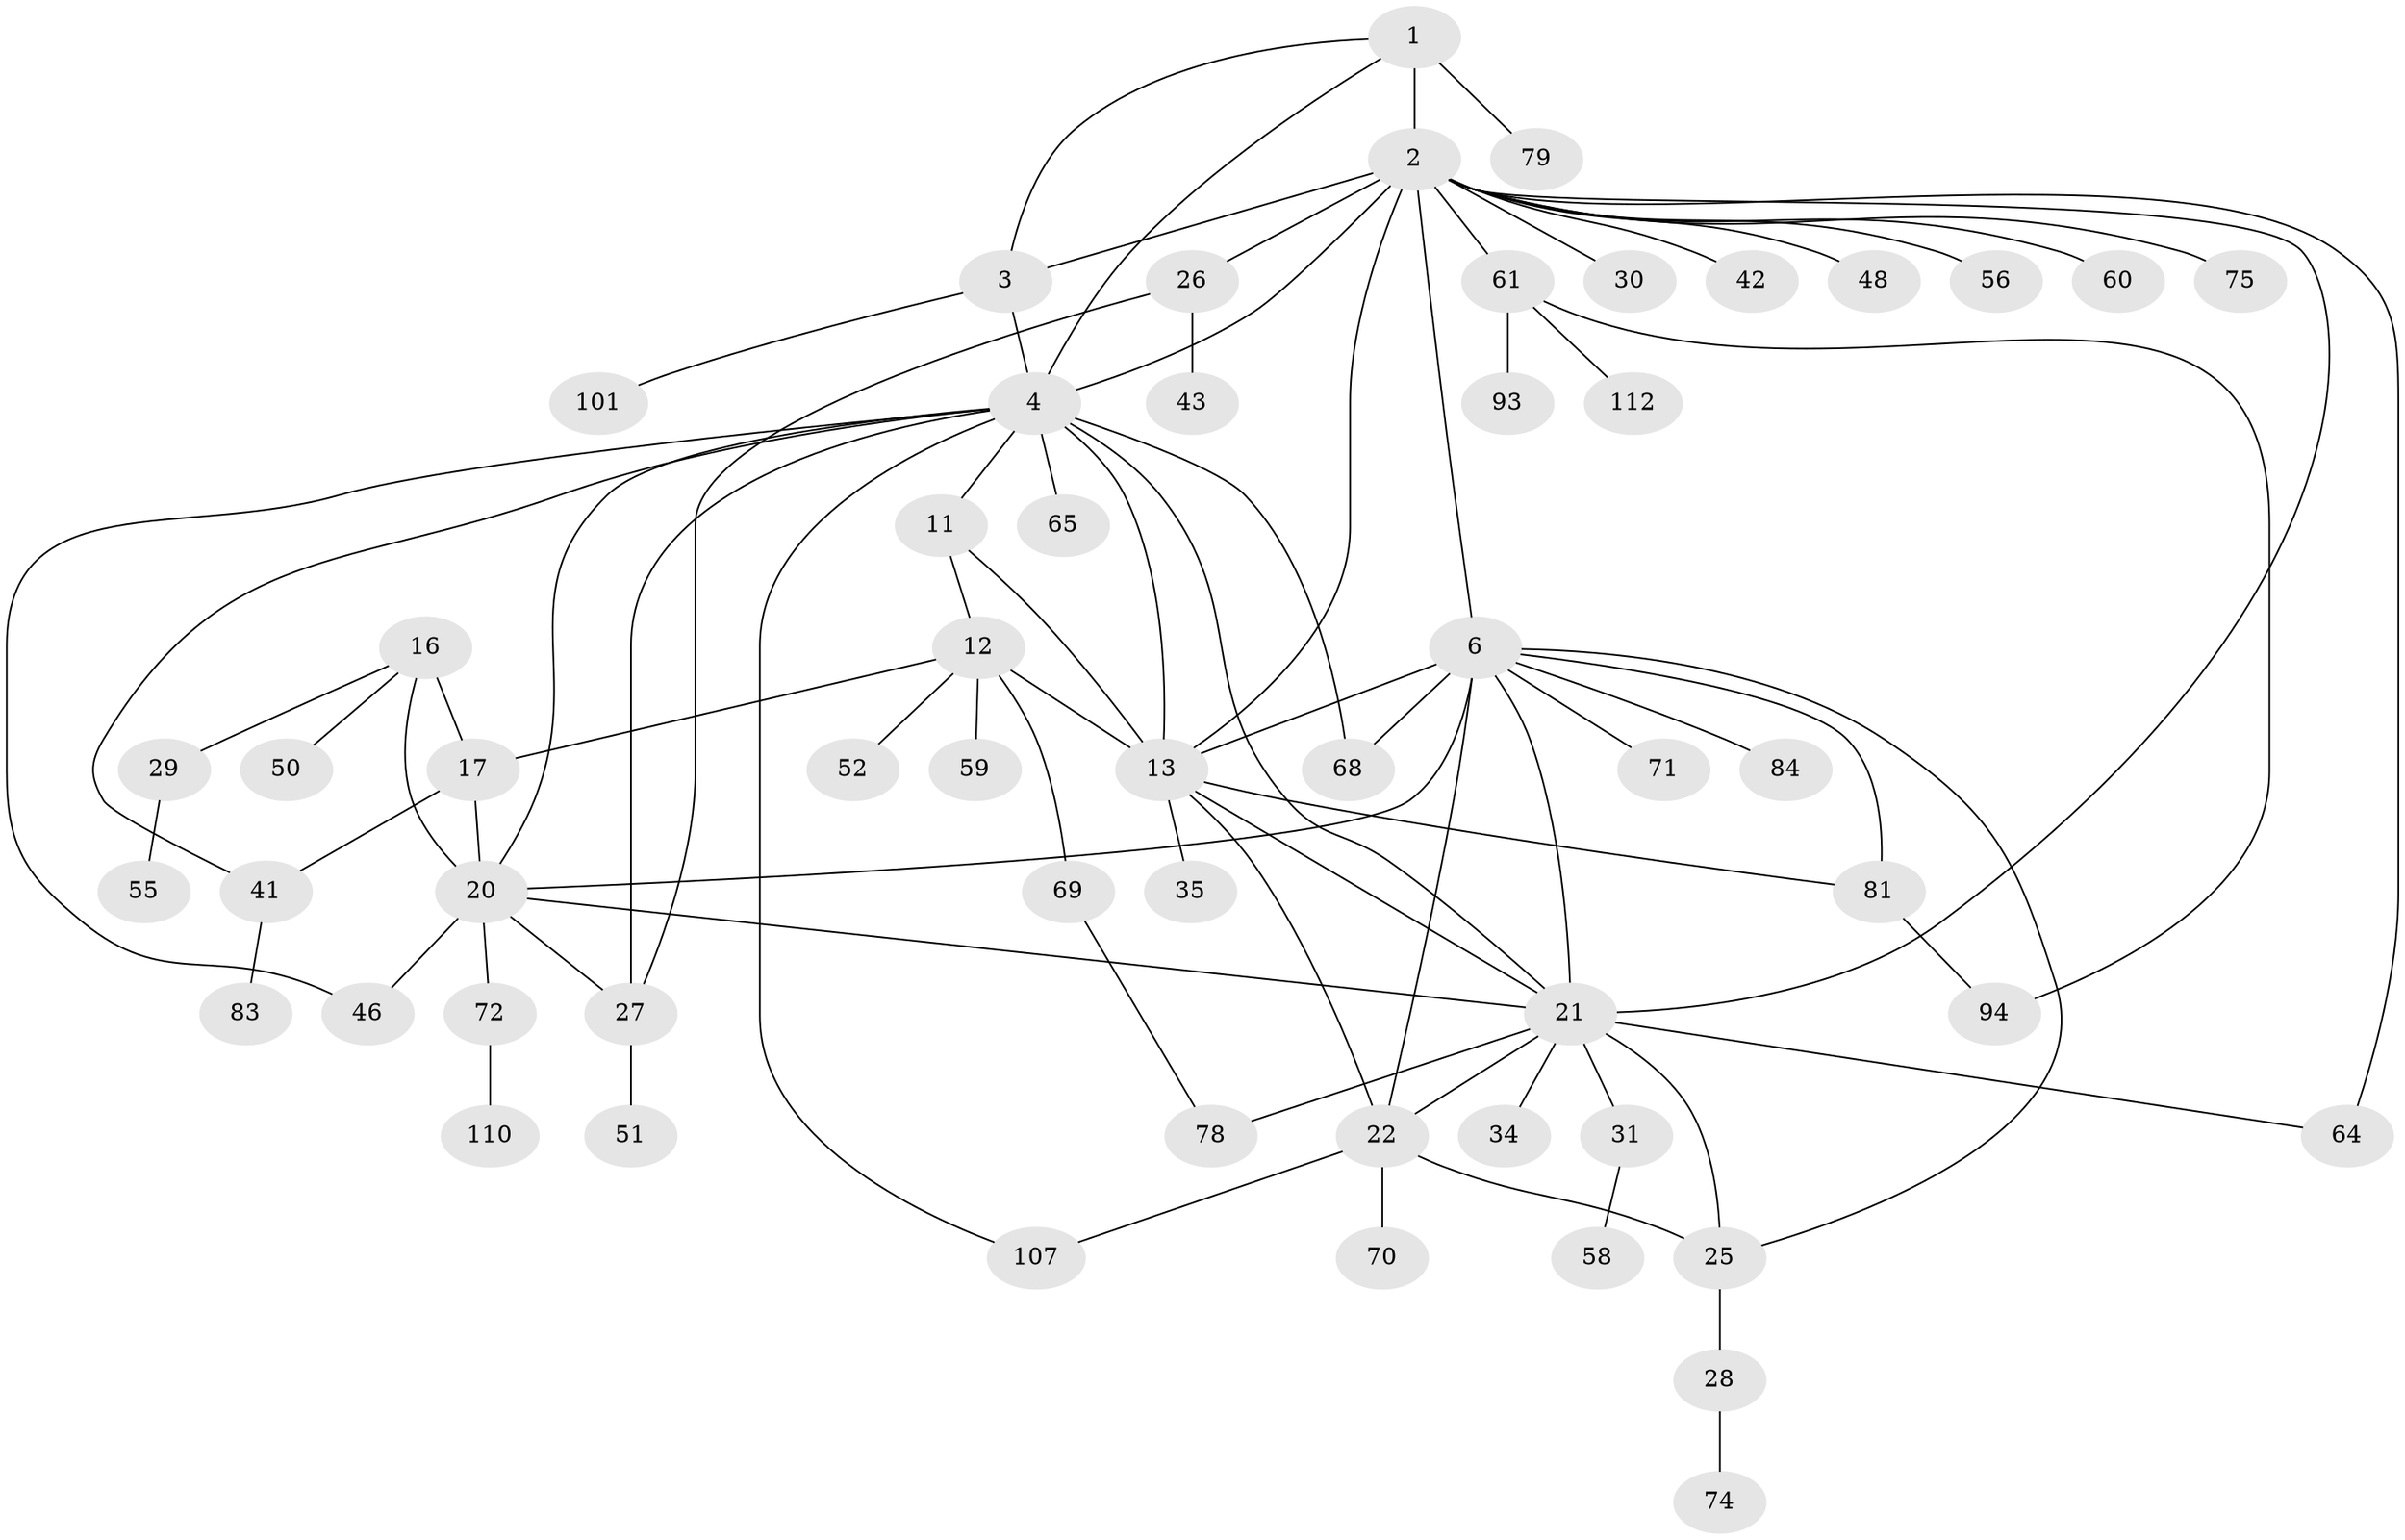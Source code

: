 // original degree distribution, {5: 0.03571428571428571, 8: 0.026785714285714284, 14: 0.026785714285714284, 7: 0.0625, 6: 0.05357142857142857, 9: 0.008928571428571428, 10: 0.008928571428571428, 4: 0.026785714285714284, 3: 0.07142857142857142, 2: 0.19642857142857142, 1: 0.48214285714285715}
// Generated by graph-tools (version 1.1) at 2025/16/03/09/25 04:16:11]
// undirected, 56 vertices, 83 edges
graph export_dot {
graph [start="1"]
  node [color=gray90,style=filled];
  1;
  2 [super="+5+95+111+9"];
  3;
  4;
  6 [super="+7+10"];
  11 [super="+89+76+54"];
  12 [super="+47"];
  13 [super="+66+14+62+86"];
  16 [super="+18"];
  17 [super="+73+39+19"];
  20 [super="+82+40+49+100"];
  21 [super="+23+57"];
  22;
  25 [super="+80+103"];
  26 [super="+37"];
  27 [super="+33"];
  28;
  29;
  30;
  31 [super="+32+105"];
  34;
  35;
  41;
  42 [super="+45"];
  43 [super="+53+87"];
  46;
  48;
  50 [super="+102"];
  51;
  52 [super="+67"];
  55;
  56;
  58;
  59 [super="+63"];
  60;
  61;
  64 [super="+77"];
  65;
  68;
  69;
  70;
  71;
  72;
  74;
  75;
  78;
  79;
  81;
  83;
  84;
  93;
  94;
  101;
  107;
  110;
  112;
  1 -- 2 [weight=2];
  1 -- 3;
  1 -- 4;
  1 -- 79;
  2 -- 3 [weight=2];
  2 -- 4 [weight=2];
  2 -- 64;
  2 -- 21 [weight=2];
  2 -- 56;
  2 -- 6 [weight=4];
  2 -- 42;
  2 -- 75;
  2 -- 48;
  2 -- 26;
  2 -- 60;
  2 -- 61;
  2 -- 30;
  2 -- 13;
  3 -- 4;
  3 -- 101;
  4 -- 13;
  4 -- 20;
  4 -- 27;
  4 -- 41;
  4 -- 46;
  4 -- 65;
  4 -- 68;
  4 -- 107;
  4 -- 21;
  4 -- 11;
  6 -- 13;
  6 -- 81;
  6 -- 68;
  6 -- 84;
  6 -- 21 [weight=2];
  6 -- 22;
  6 -- 20;
  6 -- 25;
  6 -- 71;
  11 -- 12;
  11 -- 13 [weight=3];
  12 -- 13 [weight=3];
  12 -- 52;
  12 -- 59;
  12 -- 69;
  12 -- 17;
  13 -- 22;
  13 -- 81;
  13 -- 35;
  13 -- 21;
  16 -- 17 [weight=4];
  16 -- 20 [weight=2];
  16 -- 29;
  16 -- 50;
  17 -- 20 [weight=2];
  17 -- 41;
  20 -- 46;
  20 -- 72;
  20 -- 21;
  20 -- 27;
  21 -- 22 [weight=2];
  21 -- 25 [weight=2];
  21 -- 34;
  21 -- 78;
  21 -- 31;
  21 -- 64;
  22 -- 25;
  22 -- 70;
  22 -- 107;
  25 -- 28;
  26 -- 27;
  26 -- 43;
  27 -- 51;
  28 -- 74;
  29 -- 55;
  31 -- 58;
  41 -- 83;
  61 -- 93;
  61 -- 94;
  61 -- 112;
  69 -- 78;
  72 -- 110;
  81 -- 94;
}
